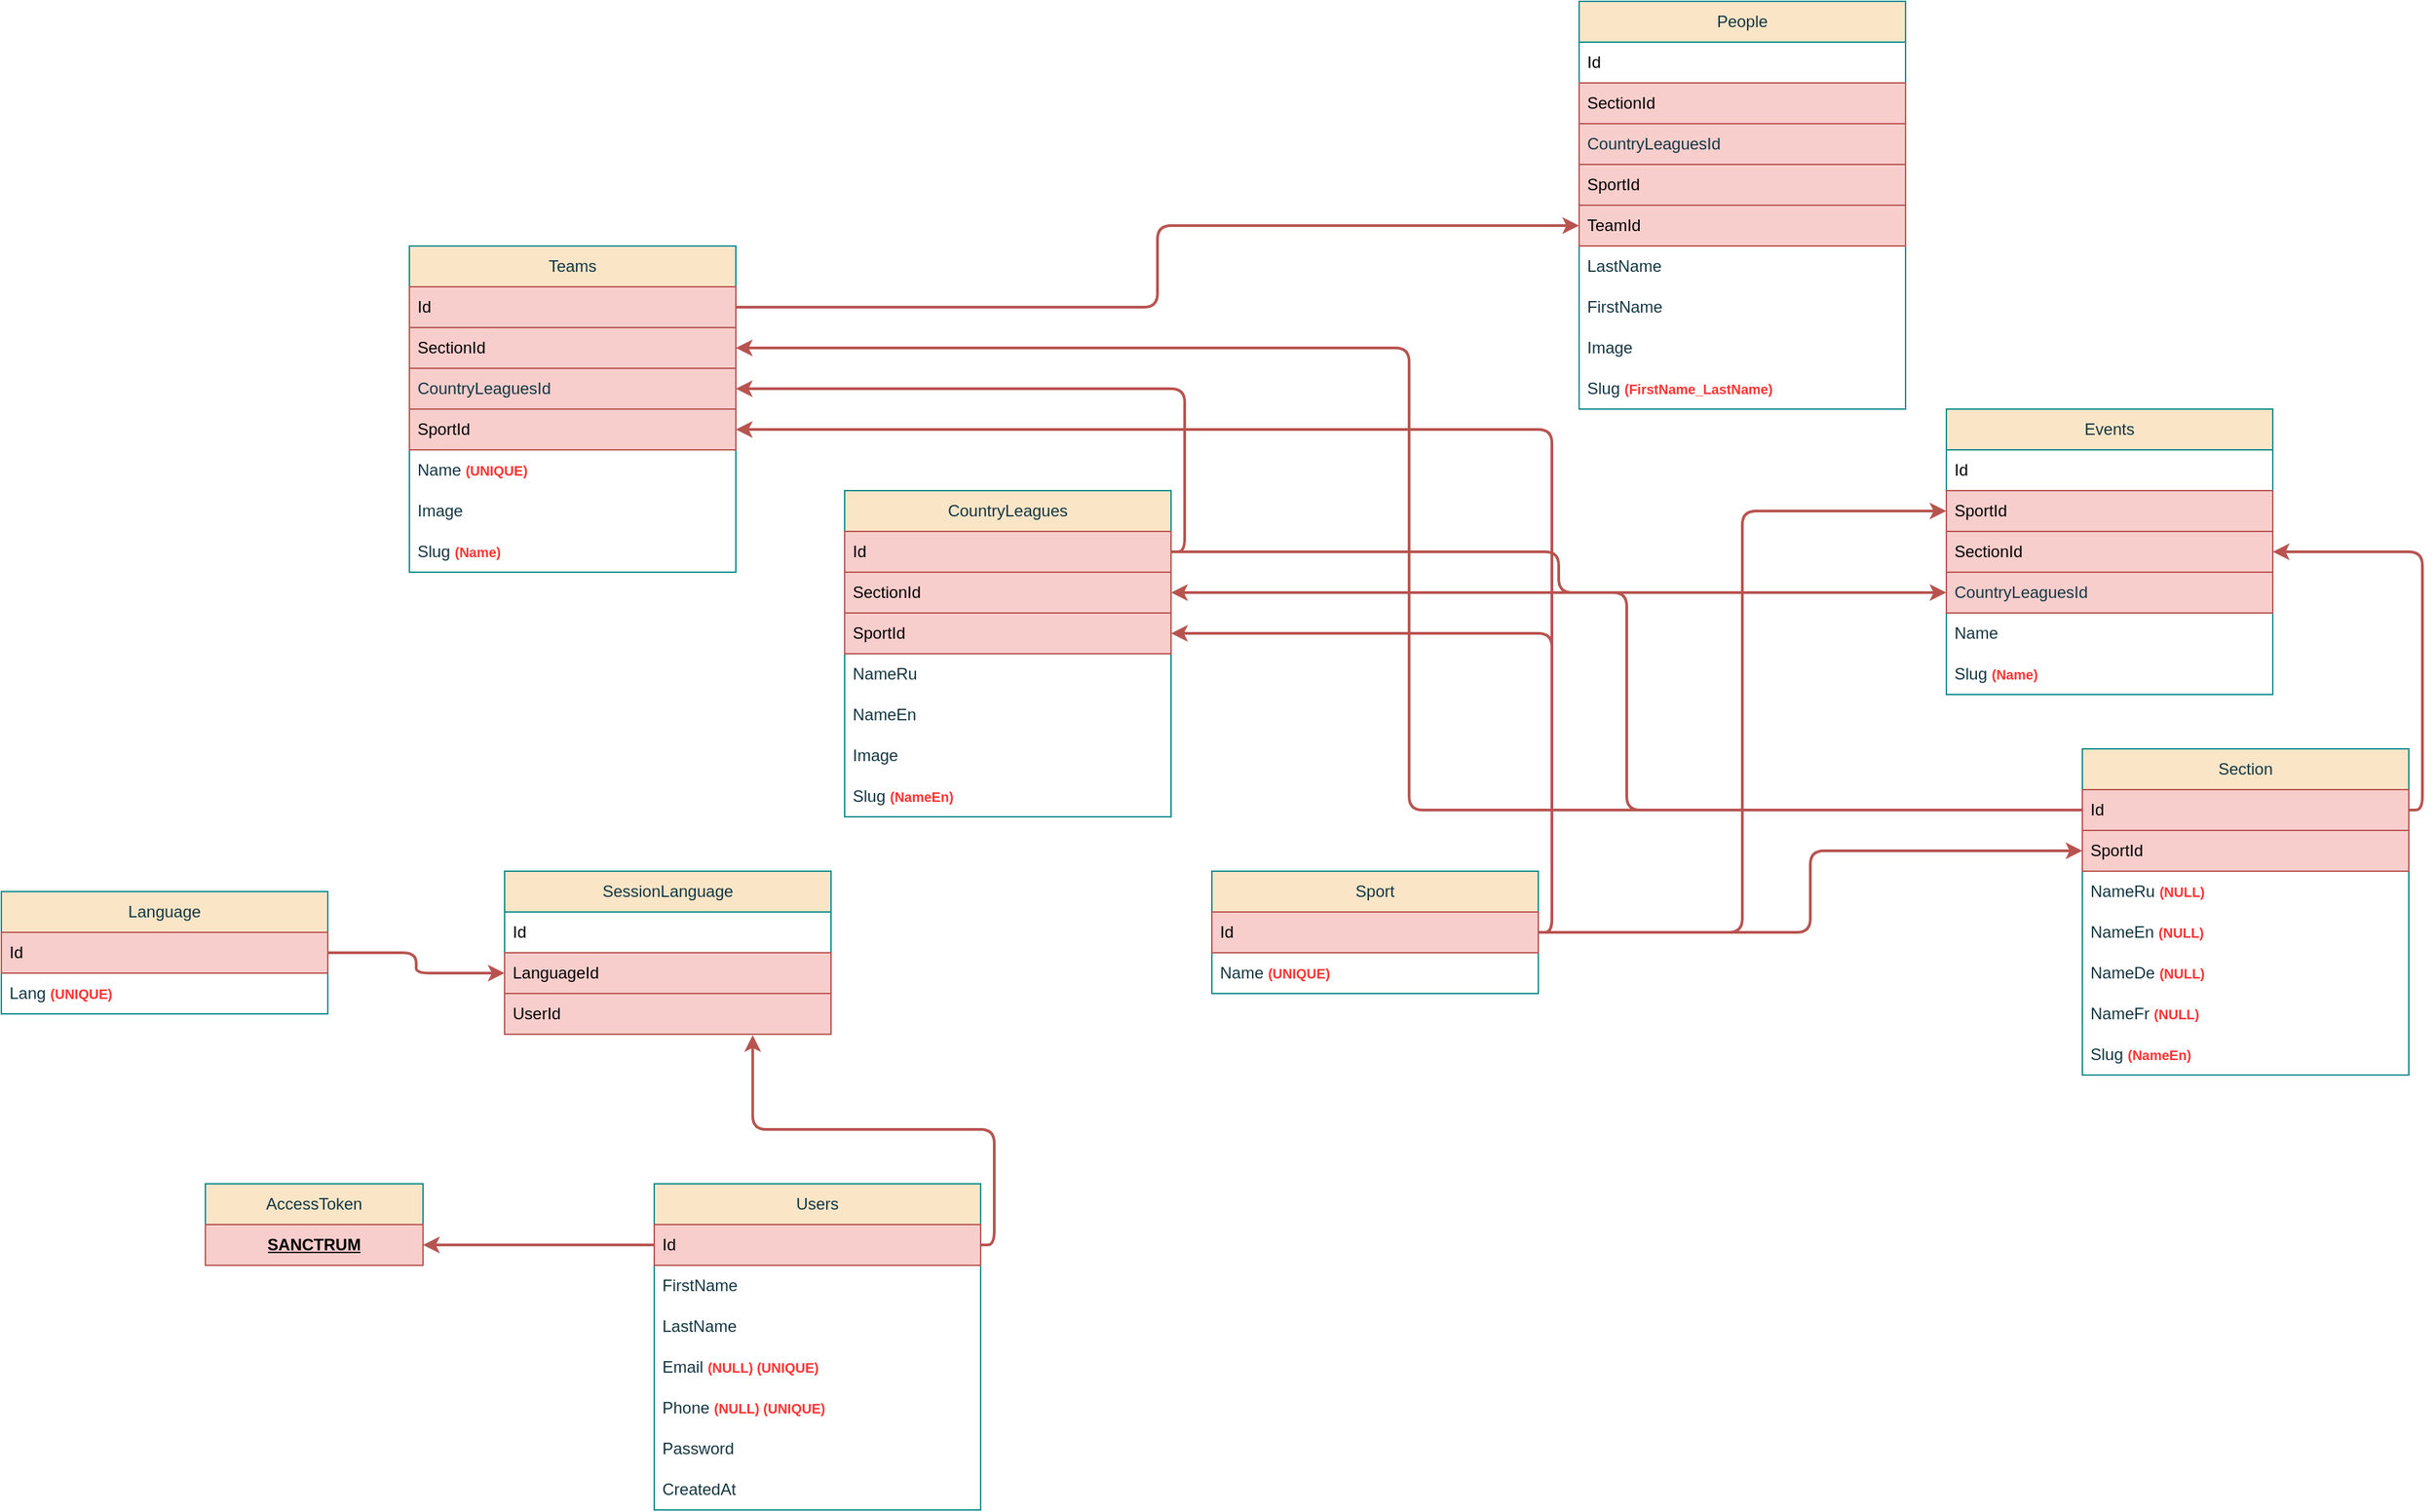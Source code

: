 <mxfile pages="4">
    <diagram name="Схема базы данных" id="Nvm6o8eVnUkGgK_n68C2">
        <mxGraphModel dx="3205" dy="1977" grid="1" gridSize="10" guides="1" tooltips="1" connect="1" arrows="1" fold="1" page="1" pageScale="1" pageWidth="827" pageHeight="1169" math="0" shadow="0">
            <root>
                <mxCell id="0"/>
                <mxCell id="1" parent="0"/>
                <mxCell id="F2bPdOTJsKotyRC2cCId-1" value="Users" style="swimlane;fontStyle=0;childLayout=stackLayout;horizontal=1;startSize=30;horizontalStack=0;resizeParent=1;resizeParentMax=0;resizeLast=0;collapsible=1;marginBottom=0;whiteSpace=wrap;html=1;labelBackgroundColor=none;fillColor=#FAE5C7;strokeColor=#0F8B8D;fontColor=#143642;" parent="1" vertex="1">
                    <mxGeometry x="-530" y="580" width="240" height="240" as="geometry"/>
                </mxCell>
                <mxCell id="F2bPdOTJsKotyRC2cCId-2" value="Id" style="text;strokeColor=#b85450;fillColor=#f8cecc;align=left;verticalAlign=middle;spacingLeft=4;spacingRight=4;overflow=hidden;points=[[0,0.5],[1,0.5]];portConstraint=eastwest;rotatable=0;whiteSpace=wrap;html=1;labelBackgroundColor=none;" parent="F2bPdOTJsKotyRC2cCId-1" vertex="1">
                    <mxGeometry y="30" width="240" height="30" as="geometry"/>
                </mxCell>
                <mxCell id="F2bPdOTJsKotyRC2cCId-3" value="FirstName" style="text;strokeColor=none;fillColor=none;align=left;verticalAlign=middle;spacingLeft=4;spacingRight=4;overflow=hidden;points=[[0,0.5],[1,0.5]];portConstraint=eastwest;rotatable=0;whiteSpace=wrap;html=1;labelBackgroundColor=none;fontColor=#143642;" parent="F2bPdOTJsKotyRC2cCId-1" vertex="1">
                    <mxGeometry y="60" width="240" height="30" as="geometry"/>
                </mxCell>
                <mxCell id="F2bPdOTJsKotyRC2cCId-4" value="LastName" style="text;strokeColor=none;fillColor=none;align=left;verticalAlign=middle;spacingLeft=4;spacingRight=4;overflow=hidden;points=[[0,0.5],[1,0.5]];portConstraint=eastwest;rotatable=0;whiteSpace=wrap;html=1;labelBackgroundColor=none;fontColor=#143642;" parent="F2bPdOTJsKotyRC2cCId-1" vertex="1">
                    <mxGeometry y="90" width="240" height="30" as="geometry"/>
                </mxCell>
                <mxCell id="F2bPdOTJsKotyRC2cCId-5" value="Email&amp;nbsp;&lt;b style=&quot;border-color: var(--border-color); color: rgb(255, 51, 51); font-size: 10px;&quot;&gt;(NULL)&amp;nbsp;&lt;/b&gt;&lt;b style=&quot;border-color: var(--border-color); color: rgb(255, 51, 51); font-size: 10px;&quot;&gt;(UNIQUE)&lt;/b&gt;" style="text;strokeColor=none;fillColor=none;align=left;verticalAlign=middle;spacingLeft=4;spacingRight=4;overflow=hidden;points=[[0,0.5],[1,0.5]];portConstraint=eastwest;rotatable=0;whiteSpace=wrap;html=1;labelBackgroundColor=none;fontColor=#143642;" parent="F2bPdOTJsKotyRC2cCId-1" vertex="1">
                    <mxGeometry y="120" width="240" height="30" as="geometry"/>
                </mxCell>
                <mxCell id="F2bPdOTJsKotyRC2cCId-6" value="Phone &lt;font color=&quot;#ff3333&quot; style=&quot;font-size: 10px;&quot;&gt;&lt;b&gt;(NULL)&amp;nbsp;&lt;/b&gt;&lt;/font&gt;&lt;b style=&quot;border-color: var(--border-color); color: rgb(255, 51, 51); font-size: 10px;&quot;&gt;(UNIQUE)&lt;/b&gt;" style="text;strokeColor=none;fillColor=none;align=left;verticalAlign=middle;spacingLeft=4;spacingRight=4;overflow=hidden;points=[[0,0.5],[1,0.5]];portConstraint=eastwest;rotatable=0;whiteSpace=wrap;html=1;labelBackgroundColor=none;fontColor=#143642;" parent="F2bPdOTJsKotyRC2cCId-1" vertex="1">
                    <mxGeometry y="150" width="240" height="30" as="geometry"/>
                </mxCell>
                <mxCell id="F2bPdOTJsKotyRC2cCId-8" value="Password" style="text;strokeColor=none;fillColor=none;align=left;verticalAlign=middle;spacingLeft=4;spacingRight=4;overflow=hidden;points=[[0,0.5],[1,0.5]];portConstraint=eastwest;rotatable=0;whiteSpace=wrap;html=1;labelBackgroundColor=none;fontColor=#143642;" parent="F2bPdOTJsKotyRC2cCId-1" vertex="1">
                    <mxGeometry y="180" width="240" height="30" as="geometry"/>
                </mxCell>
                <mxCell id="F2bPdOTJsKotyRC2cCId-10" value="CreatedAt" style="text;strokeColor=none;fillColor=none;align=left;verticalAlign=middle;spacingLeft=4;spacingRight=4;overflow=hidden;points=[[0,0.5],[1,0.5]];portConstraint=eastwest;rotatable=0;whiteSpace=wrap;html=1;labelBackgroundColor=none;fontColor=#143642;" parent="F2bPdOTJsKotyRC2cCId-1" vertex="1">
                    <mxGeometry y="210" width="240" height="30" as="geometry"/>
                </mxCell>
                <mxCell id="F2bPdOTJsKotyRC2cCId-11" value="AccessToken" style="swimlane;fontStyle=0;childLayout=stackLayout;horizontal=1;startSize=30;horizontalStack=0;resizeParent=1;resizeParentMax=0;resizeLast=0;collapsible=1;marginBottom=0;whiteSpace=wrap;html=1;labelBackgroundColor=none;fillColor=#FAE5C7;strokeColor=#0F8B8D;fontColor=#143642;" parent="1" vertex="1">
                    <mxGeometry x="-860" y="580" width="160" height="60" as="geometry"/>
                </mxCell>
                <mxCell id="F2bPdOTJsKotyRC2cCId-12" value="&lt;b&gt;&lt;u&gt;SANCTRUM&lt;/u&gt;&lt;/b&gt;" style="text;strokeColor=#b85450;fillColor=#f8cecc;align=center;verticalAlign=middle;spacingLeft=4;spacingRight=4;overflow=hidden;points=[[0,0.5],[1,0.5]];portConstraint=eastwest;rotatable=0;whiteSpace=wrap;html=1;labelBackgroundColor=none;" parent="F2bPdOTJsKotyRC2cCId-11" vertex="1">
                    <mxGeometry y="30" width="160" height="30" as="geometry"/>
                </mxCell>
                <mxCell id="F2bPdOTJsKotyRC2cCId-21" style="edgeStyle=orthogonalEdgeStyle;rounded=0;orthogonalLoop=1;jettySize=auto;html=1;exitX=0;exitY=0.5;exitDx=0;exitDy=0;entryX=1;entryY=0.75;entryDx=0;entryDy=0;strokeColor=#b85450;fontColor=#143642;fillColor=#f8cecc;strokeWidth=2;" parent="1" source="F2bPdOTJsKotyRC2cCId-2" target="F2bPdOTJsKotyRC2cCId-11" edge="1">
                    <mxGeometry relative="1" as="geometry"/>
                </mxCell>
                <mxCell id="dfFzqWkU713ZOe9GPq0m-2" value="CountryLeagues" style="swimlane;fontStyle=0;childLayout=stackLayout;horizontal=1;startSize=30;horizontalStack=0;resizeParent=1;resizeParentMax=0;resizeLast=0;collapsible=1;marginBottom=0;whiteSpace=wrap;html=1;labelBackgroundColor=none;fillColor=#FAE5C7;strokeColor=#0F8B8D;fontColor=#143642;" parent="1" vertex="1">
                    <mxGeometry x="-390" y="70" width="240" height="240" as="geometry"/>
                </mxCell>
                <mxCell id="dfFzqWkU713ZOe9GPq0m-3" value="Id" style="text;strokeColor=#b85450;fillColor=#f8cecc;align=left;verticalAlign=middle;spacingLeft=4;spacingRight=4;overflow=hidden;points=[[0,0.5],[1,0.5]];portConstraint=eastwest;rotatable=0;whiteSpace=wrap;html=1;labelBackgroundColor=none;" parent="dfFzqWkU713ZOe9GPq0m-2" vertex="1">
                    <mxGeometry y="30" width="240" height="30" as="geometry"/>
                </mxCell>
                <mxCell id="38" value="SectionId" style="text;strokeColor=#b85450;fillColor=#f8cecc;align=left;verticalAlign=middle;spacingLeft=4;spacingRight=4;overflow=hidden;points=[[0,0.5],[1,0.5]];portConstraint=eastwest;rotatable=0;whiteSpace=wrap;html=1;labelBackgroundColor=none;" vertex="1" parent="dfFzqWkU713ZOe9GPq0m-2">
                    <mxGeometry y="60" width="240" height="30" as="geometry"/>
                </mxCell>
                <mxCell id="61" value="SportId" style="text;strokeColor=#b85450;fillColor=#f8cecc;align=left;verticalAlign=middle;spacingLeft=4;spacingRight=4;overflow=hidden;points=[[0,0.5],[1,0.5]];portConstraint=eastwest;rotatable=0;whiteSpace=wrap;html=1;labelBackgroundColor=none;" vertex="1" parent="dfFzqWkU713ZOe9GPq0m-2">
                    <mxGeometry y="90" width="240" height="30" as="geometry"/>
                </mxCell>
                <mxCell id="dfFzqWkU713ZOe9GPq0m-4" value="NameRu" style="text;strokeColor=none;fillColor=none;align=left;verticalAlign=middle;spacingLeft=4;spacingRight=4;overflow=hidden;points=[[0,0.5],[1,0.5]];portConstraint=eastwest;rotatable=0;whiteSpace=wrap;html=1;labelBackgroundColor=none;fontColor=#143642;" parent="dfFzqWkU713ZOe9GPq0m-2" vertex="1">
                    <mxGeometry y="120" width="240" height="30" as="geometry"/>
                </mxCell>
                <mxCell id="dfFzqWkU713ZOe9GPq0m-12" value="NameEn" style="text;strokeColor=none;fillColor=none;align=left;verticalAlign=middle;spacingLeft=4;spacingRight=4;overflow=hidden;points=[[0,0.5],[1,0.5]];portConstraint=eastwest;rotatable=0;whiteSpace=wrap;html=1;labelBackgroundColor=none;fontColor=#143642;" parent="dfFzqWkU713ZOe9GPq0m-2" vertex="1">
                    <mxGeometry y="150" width="240" height="30" as="geometry"/>
                </mxCell>
                <mxCell id="dfFzqWkU713ZOe9GPq0m-5" value="Image" style="text;strokeColor=none;fillColor=none;align=left;verticalAlign=middle;spacingLeft=4;spacingRight=4;overflow=hidden;points=[[0,0.5],[1,0.5]];portConstraint=eastwest;rotatable=0;whiteSpace=wrap;html=1;labelBackgroundColor=none;fontColor=#143642;" parent="dfFzqWkU713ZOe9GPq0m-2" vertex="1">
                    <mxGeometry y="180" width="240" height="30" as="geometry"/>
                </mxCell>
                <mxCell id="dfFzqWkU713ZOe9GPq0m-13" value="Slug&amp;nbsp;&lt;b style=&quot;border-color: var(--border-color); color: rgb(255, 51, 51); font-size: 10px;&quot;&gt;(NameEn)&lt;/b&gt;" style="text;strokeColor=none;fillColor=none;align=left;verticalAlign=middle;spacingLeft=4;spacingRight=4;overflow=hidden;points=[[0,0.5],[1,0.5]];portConstraint=eastwest;rotatable=0;whiteSpace=wrap;html=1;labelBackgroundColor=none;fontColor=#143642;" parent="dfFzqWkU713ZOe9GPq0m-2" vertex="1">
                    <mxGeometry y="210" width="240" height="30" as="geometry"/>
                </mxCell>
                <mxCell id="2" value="Section" style="swimlane;fontStyle=0;childLayout=stackLayout;horizontal=1;startSize=30;horizontalStack=0;resizeParent=1;resizeParentMax=0;resizeLast=0;collapsible=1;marginBottom=0;whiteSpace=wrap;html=1;labelBackgroundColor=none;fillColor=#FAE5C7;strokeColor=#0F8B8D;fontColor=#143642;" vertex="1" parent="1">
                    <mxGeometry x="520" y="260" width="240" height="240" as="geometry"/>
                </mxCell>
                <mxCell id="3" value="Id" style="text;align=left;verticalAlign=middle;spacingLeft=4;spacingRight=4;overflow=hidden;points=[[0,0.5],[1,0.5]];portConstraint=eastwest;rotatable=0;whiteSpace=wrap;html=1;labelBackgroundColor=none;fillColor=#f8cecc;strokeColor=#b85450;" vertex="1" parent="2">
                    <mxGeometry y="30" width="240" height="30" as="geometry"/>
                </mxCell>
                <mxCell id="25" value="SportId" style="text;strokeColor=#b85450;fillColor=#f8cecc;align=left;verticalAlign=middle;spacingLeft=4;spacingRight=4;overflow=hidden;points=[[0,0.5],[1,0.5]];portConstraint=eastwest;rotatable=0;whiteSpace=wrap;html=1;labelBackgroundColor=none;" vertex="1" parent="2">
                    <mxGeometry y="60" width="240" height="30" as="geometry"/>
                </mxCell>
                <mxCell id="5" value="NameRu&amp;nbsp;&lt;b style=&quot;border-color: var(--border-color); color: rgb(255, 51, 51); font-size: 10px;&quot;&gt;(NULL)&lt;/b&gt;" style="text;strokeColor=none;fillColor=none;align=left;verticalAlign=middle;spacingLeft=4;spacingRight=4;overflow=hidden;points=[[0,0.5],[1,0.5]];portConstraint=eastwest;rotatable=0;whiteSpace=wrap;html=1;labelBackgroundColor=none;fontColor=#143642;" vertex="1" parent="2">
                    <mxGeometry y="90" width="240" height="30" as="geometry"/>
                </mxCell>
                <mxCell id="8" value="NameEn&amp;nbsp;&lt;b style=&quot;border-color: var(--border-color); color: rgb(255, 51, 51); font-size: 10px;&quot;&gt;(NULL)&lt;/b&gt;" style="text;strokeColor=none;fillColor=none;align=left;verticalAlign=middle;spacingLeft=4;spacingRight=4;overflow=hidden;points=[[0,0.5],[1,0.5]];portConstraint=eastwest;rotatable=0;whiteSpace=wrap;html=1;labelBackgroundColor=none;fontColor=#143642;" vertex="1" parent="2">
                    <mxGeometry y="120" width="240" height="30" as="geometry"/>
                </mxCell>
                <mxCell id="10" value="NameDe&amp;nbsp;&lt;b style=&quot;border-color: var(--border-color); color: rgb(255, 51, 51); font-size: 10px;&quot;&gt;(NULL)&lt;/b&gt;" style="text;strokeColor=none;fillColor=none;align=left;verticalAlign=middle;spacingLeft=4;spacingRight=4;overflow=hidden;points=[[0,0.5],[1,0.5]];portConstraint=eastwest;rotatable=0;whiteSpace=wrap;html=1;labelBackgroundColor=none;fontColor=#143642;" vertex="1" parent="2">
                    <mxGeometry y="150" width="240" height="30" as="geometry"/>
                </mxCell>
                <mxCell id="9" value="NameFr&amp;nbsp;&lt;b style=&quot;border-color: var(--border-color); color: rgb(255, 51, 51); font-size: 10px;&quot;&gt;(NULL)&lt;/b&gt;" style="text;strokeColor=none;fillColor=none;align=left;verticalAlign=middle;spacingLeft=4;spacingRight=4;overflow=hidden;points=[[0,0.5],[1,0.5]];portConstraint=eastwest;rotatable=0;whiteSpace=wrap;html=1;labelBackgroundColor=none;fontColor=#143642;" vertex="1" parent="2">
                    <mxGeometry y="180" width="240" height="30" as="geometry"/>
                </mxCell>
                <mxCell id="7" value="Slug&amp;nbsp;&lt;b style=&quot;border-color: var(--border-color); color: rgb(255, 51, 51); font-size: 10px;&quot;&gt;(NameEn)&lt;/b&gt;" style="text;strokeColor=none;fillColor=none;align=left;verticalAlign=middle;spacingLeft=4;spacingRight=4;overflow=hidden;points=[[0,0.5],[1,0.5]];portConstraint=eastwest;rotatable=0;whiteSpace=wrap;html=1;labelBackgroundColor=none;fontColor=#143642;" vertex="1" parent="2">
                    <mxGeometry y="210" width="240" height="30" as="geometry"/>
                </mxCell>
                <mxCell id="11" value="Language" style="swimlane;fontStyle=0;childLayout=stackLayout;horizontal=1;startSize=30;horizontalStack=0;resizeParent=1;resizeParentMax=0;resizeLast=0;collapsible=1;marginBottom=0;whiteSpace=wrap;html=1;labelBackgroundColor=none;fillColor=#FAE5C7;strokeColor=#0F8B8D;fontColor=#143642;" vertex="1" parent="1">
                    <mxGeometry x="-1010" y="365" width="240" height="90" as="geometry"/>
                </mxCell>
                <mxCell id="12" value="Id" style="text;strokeColor=#b85450;fillColor=#f8cecc;align=left;verticalAlign=middle;spacingLeft=4;spacingRight=4;overflow=hidden;points=[[0,0.5],[1,0.5]];portConstraint=eastwest;rotatable=0;whiteSpace=wrap;html=1;labelBackgroundColor=none;" vertex="1" parent="11">
                    <mxGeometry y="30" width="240" height="30" as="geometry"/>
                </mxCell>
                <mxCell id="13" value="Lang&amp;nbsp;&lt;b style=&quot;border-color: var(--border-color); color: rgb(255, 51, 51); font-size: 10px;&quot;&gt;(UNIQUE)&lt;/b&gt;" style="text;strokeColor=none;fillColor=none;align=left;verticalAlign=middle;spacingLeft=4;spacingRight=4;overflow=hidden;points=[[0,0.5],[1,0.5]];portConstraint=eastwest;rotatable=0;whiteSpace=wrap;html=1;labelBackgroundColor=none;fontColor=#143642;" vertex="1" parent="11">
                    <mxGeometry y="60" width="240" height="30" as="geometry"/>
                </mxCell>
                <mxCell id="27" style="edgeStyle=elbowEdgeStyle;html=1;exitX=1;exitY=0.5;exitDx=0;exitDy=0;entryX=0;entryY=0.5;entryDx=0;entryDy=0;fillColor=#f8cecc;strokeColor=#b85450;strokeWidth=2;" edge="1" parent="1" source="18" target="25">
                    <mxGeometry relative="1" as="geometry"/>
                </mxCell>
                <mxCell id="62" style="edgeStyle=orthogonalEdgeStyle;html=1;exitX=1;exitY=0.5;exitDx=0;exitDy=0;entryX=1;entryY=0.5;entryDx=0;entryDy=0;fillColor=#f8cecc;strokeColor=#b85450;strokeWidth=2;" edge="1" parent="1" source="18" target="61">
                    <mxGeometry relative="1" as="geometry"/>
                </mxCell>
                <mxCell id="63" style="edgeStyle=orthogonalEdgeStyle;html=1;exitX=1;exitY=0.5;exitDx=0;exitDy=0;entryX=0;entryY=0.5;entryDx=0;entryDy=0;fillColor=#f8cecc;strokeColor=#b85450;strokeWidth=2;" edge="1" parent="1" source="18" target="60">
                    <mxGeometry relative="1" as="geometry"/>
                </mxCell>
                <mxCell id="65" style="edgeStyle=orthogonalEdgeStyle;html=1;exitX=1;exitY=0.5;exitDx=0;exitDy=0;entryX=1;entryY=0.5;entryDx=0;entryDy=0;fillColor=#f8cecc;strokeColor=#b85450;strokeWidth=2;" edge="1" parent="1" source="18" target="64">
                    <mxGeometry relative="1" as="geometry"/>
                </mxCell>
                <mxCell id="18" value="Sport" style="swimlane;fontStyle=0;childLayout=stackLayout;horizontal=1;startSize=30;horizontalStack=0;resizeParent=1;resizeParentMax=0;resizeLast=0;collapsible=1;marginBottom=0;whiteSpace=wrap;html=1;labelBackgroundColor=none;fillColor=#FAE5C7;strokeColor=#0F8B8D;fontColor=#143642;" vertex="1" parent="1">
                    <mxGeometry x="-120" y="350" width="240" height="90" as="geometry"/>
                </mxCell>
                <mxCell id="19" value="Id" style="text;strokeColor=#b85450;fillColor=#f8cecc;align=left;verticalAlign=middle;spacingLeft=4;spacingRight=4;overflow=hidden;points=[[0,0.5],[1,0.5]];portConstraint=eastwest;rotatable=0;whiteSpace=wrap;html=1;labelBackgroundColor=none;" vertex="1" parent="18">
                    <mxGeometry y="30" width="240" height="30" as="geometry"/>
                </mxCell>
                <mxCell id="20" value="Name&amp;nbsp;&lt;b style=&quot;border-color: var(--border-color); color: rgb(255, 51, 51); font-size: 10px;&quot;&gt;(UNIQUE)&lt;/b&gt;" style="text;strokeColor=none;fillColor=none;align=left;verticalAlign=middle;spacingLeft=4;spacingRight=4;overflow=hidden;points=[[0,0.5],[1,0.5]];portConstraint=eastwest;rotatable=0;whiteSpace=wrap;html=1;labelBackgroundColor=none;fontColor=#143642;" vertex="1" parent="18">
                    <mxGeometry y="60" width="240" height="30" as="geometry"/>
                </mxCell>
                <mxCell id="28" value="SessionLanguage" style="swimlane;fontStyle=0;childLayout=stackLayout;horizontal=1;startSize=30;horizontalStack=0;resizeParent=1;resizeParentMax=0;resizeLast=0;collapsible=1;marginBottom=0;whiteSpace=wrap;html=1;labelBackgroundColor=none;fillColor=#FAE5C7;strokeColor=#0F8B8D;fontColor=#143642;" vertex="1" parent="1">
                    <mxGeometry x="-640" y="350" width="240" height="120" as="geometry"/>
                </mxCell>
                <mxCell id="29" value="Id" style="text;align=left;verticalAlign=middle;spacingLeft=4;spacingRight=4;overflow=hidden;points=[[0,0.5],[1,0.5]];portConstraint=eastwest;rotatable=0;whiteSpace=wrap;html=1;labelBackgroundColor=none;" vertex="1" parent="28">
                    <mxGeometry y="30" width="240" height="30" as="geometry"/>
                </mxCell>
                <mxCell id="30" value="LanguageId" style="text;strokeColor=#b85450;fillColor=#f8cecc;align=left;verticalAlign=middle;spacingLeft=4;spacingRight=4;overflow=hidden;points=[[0,0.5],[1,0.5]];portConstraint=eastwest;rotatable=0;whiteSpace=wrap;html=1;labelBackgroundColor=none;" vertex="1" parent="28">
                    <mxGeometry y="60" width="240" height="30" as="geometry"/>
                </mxCell>
                <mxCell id="34" value="UserId" style="text;strokeColor=#b85450;fillColor=#f8cecc;align=left;verticalAlign=middle;spacingLeft=4;spacingRight=4;overflow=hidden;points=[[0,0.5],[1,0.5]];portConstraint=eastwest;rotatable=0;whiteSpace=wrap;html=1;labelBackgroundColor=none;" vertex="1" parent="28">
                    <mxGeometry y="90" width="240" height="30" as="geometry"/>
                </mxCell>
                <mxCell id="35" style="edgeStyle=elbowEdgeStyle;html=1;exitX=1;exitY=0.5;exitDx=0;exitDy=0;entryX=0;entryY=0.5;entryDx=0;entryDy=0;fillColor=#f8cecc;strokeColor=#b85450;strokeWidth=2;" edge="1" parent="1" source="12" target="30">
                    <mxGeometry relative="1" as="geometry"/>
                </mxCell>
                <mxCell id="37" style="edgeStyle=orthogonalEdgeStyle;html=1;exitX=1;exitY=0.5;exitDx=0;exitDy=0;entryX=0.76;entryY=1.021;entryDx=0;entryDy=0;entryPerimeter=0;fillColor=#f8cecc;strokeColor=#b85450;strokeWidth=2;" edge="1" parent="1" source="F2bPdOTJsKotyRC2cCId-2" target="34">
                    <mxGeometry relative="1" as="geometry">
                        <mxPoint x="-130" y="625" as="targetPoint"/>
                    </mxGeometry>
                </mxCell>
                <mxCell id="40" value="Events" style="swimlane;fontStyle=0;childLayout=stackLayout;horizontal=1;startSize=30;horizontalStack=0;resizeParent=1;resizeParentMax=0;resizeLast=0;collapsible=1;marginBottom=0;whiteSpace=wrap;html=1;labelBackgroundColor=none;fillColor=#FAE5C7;strokeColor=#0F8B8D;fontColor=#143642;" vertex="1" parent="1">
                    <mxGeometry x="420" y="10" width="240" height="210" as="geometry"/>
                </mxCell>
                <mxCell id="41" value="Id" style="text;align=left;verticalAlign=middle;spacingLeft=4;spacingRight=4;overflow=hidden;points=[[0,0.5],[1,0.5]];portConstraint=eastwest;rotatable=0;whiteSpace=wrap;html=1;labelBackgroundColor=none;" vertex="1" parent="40">
                    <mxGeometry y="30" width="240" height="30" as="geometry"/>
                </mxCell>
                <mxCell id="60" value="SportId" style="text;strokeColor=#b85450;fillColor=#f8cecc;align=left;verticalAlign=middle;spacingLeft=4;spacingRight=4;overflow=hidden;points=[[0,0.5],[1,0.5]];portConstraint=eastwest;rotatable=0;whiteSpace=wrap;html=1;labelBackgroundColor=none;" vertex="1" parent="40">
                    <mxGeometry y="60" width="240" height="30" as="geometry"/>
                </mxCell>
                <mxCell id="42" value="SectionId" style="text;strokeColor=#b85450;fillColor=#f8cecc;align=left;verticalAlign=middle;spacingLeft=4;spacingRight=4;overflow=hidden;points=[[0,0.5],[1,0.5]];portConstraint=eastwest;rotatable=0;whiteSpace=wrap;html=1;labelBackgroundColor=none;" vertex="1" parent="40">
                    <mxGeometry y="90" width="240" height="30" as="geometry"/>
                </mxCell>
                <mxCell id="48" value="&lt;span style=&quot;color: rgb(20, 54, 66); text-align: center;&quot;&gt;CountryLeaguesId&lt;/span&gt;" style="text;strokeColor=#b85450;fillColor=#f8cecc;align=left;verticalAlign=middle;spacingLeft=4;spacingRight=4;overflow=hidden;points=[[0,0.5],[1,0.5]];portConstraint=eastwest;rotatable=0;whiteSpace=wrap;html=1;labelBackgroundColor=none;" vertex="1" parent="40">
                    <mxGeometry y="120" width="240" height="30" as="geometry"/>
                </mxCell>
                <mxCell id="43" value="Name" style="text;strokeColor=none;fillColor=none;align=left;verticalAlign=middle;spacingLeft=4;spacingRight=4;overflow=hidden;points=[[0,0.5],[1,0.5]];portConstraint=eastwest;rotatable=0;whiteSpace=wrap;html=1;labelBackgroundColor=none;fontColor=#143642;" vertex="1" parent="40">
                    <mxGeometry y="150" width="240" height="30" as="geometry"/>
                </mxCell>
                <mxCell id="46" value="Slug&lt;b&gt;&lt;font color=&quot;#ff3333&quot;&gt; &lt;font style=&quot;font-size: 10px;&quot;&gt;(Name)&lt;/font&gt;&lt;/font&gt;&lt;/b&gt;" style="text;strokeColor=none;fillColor=none;align=left;verticalAlign=middle;spacingLeft=4;spacingRight=4;overflow=hidden;points=[[0,0.5],[1,0.5]];portConstraint=eastwest;rotatable=0;whiteSpace=wrap;html=1;labelBackgroundColor=none;fontColor=#143642;" vertex="1" parent="40">
                    <mxGeometry y="180" width="240" height="30" as="geometry"/>
                </mxCell>
                <mxCell id="47" style="edgeStyle=orthogonalEdgeStyle;html=1;exitX=0;exitY=0.5;exitDx=0;exitDy=0;entryX=1;entryY=0.5;entryDx=0;entryDy=0;fillColor=#f8cecc;strokeColor=#b85450;strokeWidth=2;" edge="1" parent="1" source="3" target="38">
                    <mxGeometry relative="1" as="geometry"/>
                </mxCell>
                <mxCell id="51" style="edgeStyle=orthogonalEdgeStyle;html=1;exitX=1;exitY=0.5;exitDx=0;exitDy=0;entryX=0;entryY=0.5;entryDx=0;entryDy=0;fillColor=#f8cecc;strokeColor=#b85450;strokeWidth=2;" edge="1" parent="1" source="dfFzqWkU713ZOe9GPq0m-3" target="48">
                    <mxGeometry relative="1" as="geometry"/>
                </mxCell>
                <mxCell id="52" style="edgeStyle=orthogonalEdgeStyle;html=1;exitX=1;exitY=0.5;exitDx=0;exitDy=0;fillColor=#f8cecc;strokeColor=#b85450;strokeWidth=2;" edge="1" parent="1" source="3" target="42">
                    <mxGeometry relative="1" as="geometry"/>
                </mxCell>
                <mxCell id="53" value="Teams" style="swimlane;fontStyle=0;childLayout=stackLayout;horizontal=1;startSize=30;horizontalStack=0;resizeParent=1;resizeParentMax=0;resizeLast=0;collapsible=1;marginBottom=0;whiteSpace=wrap;html=1;labelBackgroundColor=none;fillColor=#FAE5C7;strokeColor=#0F8B8D;fontColor=#143642;" vertex="1" parent="1">
                    <mxGeometry x="-710" y="-110" width="240" height="240" as="geometry"/>
                </mxCell>
                <mxCell id="54" value="Id" style="text;align=left;verticalAlign=middle;spacingLeft=4;spacingRight=4;overflow=hidden;points=[[0,0.5],[1,0.5]];portConstraint=eastwest;rotatable=0;whiteSpace=wrap;html=1;labelBackgroundColor=none;fillColor=#f8cecc;strokeColor=#b85450;" vertex="1" parent="53">
                    <mxGeometry y="30" width="240" height="30" as="geometry"/>
                </mxCell>
                <mxCell id="55" value="SectionId" style="text;strokeColor=#b85450;fillColor=#f8cecc;align=left;verticalAlign=middle;spacingLeft=4;spacingRight=4;overflow=hidden;points=[[0,0.5],[1,0.5]];portConstraint=eastwest;rotatable=0;whiteSpace=wrap;html=1;labelBackgroundColor=none;" vertex="1" parent="53">
                    <mxGeometry y="60" width="240" height="30" as="geometry"/>
                </mxCell>
                <mxCell id="56" value="&lt;span style=&quot;color: rgb(20, 54, 66); text-align: center;&quot;&gt;CountryLeaguesId&lt;/span&gt;" style="text;strokeColor=#b85450;fillColor=#f8cecc;align=left;verticalAlign=middle;spacingLeft=4;spacingRight=4;overflow=hidden;points=[[0,0.5],[1,0.5]];portConstraint=eastwest;rotatable=0;whiteSpace=wrap;html=1;labelBackgroundColor=none;" vertex="1" parent="53">
                    <mxGeometry y="90" width="240" height="30" as="geometry"/>
                </mxCell>
                <mxCell id="64" value="SportId" style="text;strokeColor=#b85450;fillColor=#f8cecc;align=left;verticalAlign=middle;spacingLeft=4;spacingRight=4;overflow=hidden;points=[[0,0.5],[1,0.5]];portConstraint=eastwest;rotatable=0;whiteSpace=wrap;html=1;labelBackgroundColor=none;" vertex="1" parent="53">
                    <mxGeometry y="120" width="240" height="30" as="geometry"/>
                </mxCell>
                <mxCell id="57" value="Name&amp;nbsp;&lt;b style=&quot;border-color: var(--border-color); color: rgb(255, 51, 51); font-size: 10px;&quot;&gt;(UNIQUE)&lt;/b&gt;" style="text;strokeColor=none;fillColor=none;align=left;verticalAlign=middle;spacingLeft=4;spacingRight=4;overflow=hidden;points=[[0,0.5],[1,0.5]];portConstraint=eastwest;rotatable=0;whiteSpace=wrap;html=1;labelBackgroundColor=none;fontColor=#143642;" vertex="1" parent="53">
                    <mxGeometry y="150" width="240" height="30" as="geometry"/>
                </mxCell>
                <mxCell id="58" value="Image" style="text;strokeColor=none;fillColor=none;align=left;verticalAlign=middle;spacingLeft=4;spacingRight=4;overflow=hidden;points=[[0,0.5],[1,0.5]];portConstraint=eastwest;rotatable=0;whiteSpace=wrap;html=1;labelBackgroundColor=none;fontColor=#143642;" vertex="1" parent="53">
                    <mxGeometry y="180" width="240" height="30" as="geometry"/>
                </mxCell>
                <mxCell id="59" value="Slug&amp;nbsp;&lt;b style=&quot;border-color: var(--border-color); color: rgb(255, 51, 51); font-size: 10px;&quot;&gt;(Name)&lt;/b&gt;" style="text;strokeColor=none;fillColor=none;align=left;verticalAlign=middle;spacingLeft=4;spacingRight=4;overflow=hidden;points=[[0,0.5],[1,0.5]];portConstraint=eastwest;rotatable=0;whiteSpace=wrap;html=1;labelBackgroundColor=none;fontColor=#143642;" vertex="1" parent="53">
                    <mxGeometry y="210" width="240" height="30" as="geometry"/>
                </mxCell>
                <mxCell id="66" value="People" style="swimlane;fontStyle=0;childLayout=stackLayout;horizontal=1;startSize=30;horizontalStack=0;resizeParent=1;resizeParentMax=0;resizeLast=0;collapsible=1;marginBottom=0;whiteSpace=wrap;html=1;labelBackgroundColor=none;fillColor=#FAE5C7;strokeColor=#0F8B8D;fontColor=#143642;" vertex="1" parent="1">
                    <mxGeometry x="150" y="-290" width="240" height="300" as="geometry"/>
                </mxCell>
                <mxCell id="67" value="Id" style="text;align=left;verticalAlign=middle;spacingLeft=4;spacingRight=4;overflow=hidden;points=[[0,0.5],[1,0.5]];portConstraint=eastwest;rotatable=0;whiteSpace=wrap;html=1;labelBackgroundColor=none;" vertex="1" parent="66">
                    <mxGeometry y="30" width="240" height="30" as="geometry"/>
                </mxCell>
                <mxCell id="68" value="SectionId" style="text;strokeColor=#b85450;fillColor=#f8cecc;align=left;verticalAlign=middle;spacingLeft=4;spacingRight=4;overflow=hidden;points=[[0,0.5],[1,0.5]];portConstraint=eastwest;rotatable=0;whiteSpace=wrap;html=1;labelBackgroundColor=none;" vertex="1" parent="66">
                    <mxGeometry y="60" width="240" height="30" as="geometry"/>
                </mxCell>
                <mxCell id="69" value="&lt;span style=&quot;color: rgb(20, 54, 66); text-align: center;&quot;&gt;CountryLeaguesId&lt;/span&gt;" style="text;strokeColor=#b85450;fillColor=#f8cecc;align=left;verticalAlign=middle;spacingLeft=4;spacingRight=4;overflow=hidden;points=[[0,0.5],[1,0.5]];portConstraint=eastwest;rotatable=0;whiteSpace=wrap;html=1;labelBackgroundColor=none;" vertex="1" parent="66">
                    <mxGeometry y="90" width="240" height="30" as="geometry"/>
                </mxCell>
                <mxCell id="70" value="SportId" style="text;strokeColor=#b85450;fillColor=#f8cecc;align=left;verticalAlign=middle;spacingLeft=4;spacingRight=4;overflow=hidden;points=[[0,0.5],[1,0.5]];portConstraint=eastwest;rotatable=0;whiteSpace=wrap;html=1;labelBackgroundColor=none;" vertex="1" parent="66">
                    <mxGeometry y="120" width="240" height="30" as="geometry"/>
                </mxCell>
                <mxCell id="75" value="TeamId" style="text;strokeColor=#b85450;fillColor=#f8cecc;align=left;verticalAlign=middle;spacingLeft=4;spacingRight=4;overflow=hidden;points=[[0,0.5],[1,0.5]];portConstraint=eastwest;rotatable=0;whiteSpace=wrap;html=1;labelBackgroundColor=none;" vertex="1" parent="66">
                    <mxGeometry y="150" width="240" height="30" as="geometry"/>
                </mxCell>
                <mxCell id="71" value="LastName" style="text;strokeColor=none;fillColor=none;align=left;verticalAlign=middle;spacingLeft=4;spacingRight=4;overflow=hidden;points=[[0,0.5],[1,0.5]];portConstraint=eastwest;rotatable=0;whiteSpace=wrap;html=1;labelBackgroundColor=none;fontColor=#143642;" vertex="1" parent="66">
                    <mxGeometry y="180" width="240" height="30" as="geometry"/>
                </mxCell>
                <mxCell id="74" value="FirstName" style="text;strokeColor=none;fillColor=none;align=left;verticalAlign=middle;spacingLeft=4;spacingRight=4;overflow=hidden;points=[[0,0.5],[1,0.5]];portConstraint=eastwest;rotatable=0;whiteSpace=wrap;html=1;labelBackgroundColor=none;fontColor=#143642;" vertex="1" parent="66">
                    <mxGeometry y="210" width="240" height="30" as="geometry"/>
                </mxCell>
                <mxCell id="72" value="Image" style="text;strokeColor=none;fillColor=none;align=left;verticalAlign=middle;spacingLeft=4;spacingRight=4;overflow=hidden;points=[[0,0.5],[1,0.5]];portConstraint=eastwest;rotatable=0;whiteSpace=wrap;html=1;labelBackgroundColor=none;fontColor=#143642;" vertex="1" parent="66">
                    <mxGeometry y="240" width="240" height="30" as="geometry"/>
                </mxCell>
                <mxCell id="73" value="Slug&amp;nbsp;&lt;b style=&quot;border-color: var(--border-color); color: rgb(255, 51, 51); font-size: 10px;&quot;&gt;(FirstName_LastName)&lt;/b&gt;" style="text;strokeColor=none;fillColor=none;align=left;verticalAlign=middle;spacingLeft=4;spacingRight=4;overflow=hidden;points=[[0,0.5],[1,0.5]];portConstraint=eastwest;rotatable=0;whiteSpace=wrap;html=1;labelBackgroundColor=none;fontColor=#143642;" vertex="1" parent="66">
                    <mxGeometry y="270" width="240" height="30" as="geometry"/>
                </mxCell>
                <mxCell id="76" style="edgeStyle=orthogonalEdgeStyle;html=1;exitX=1;exitY=0.5;exitDx=0;exitDy=0;entryX=0;entryY=0.5;entryDx=0;entryDy=0;fillColor=#f8cecc;strokeColor=#b85450;strokeWidth=2;" edge="1" parent="1" source="54" target="75">
                    <mxGeometry relative="1" as="geometry"/>
                </mxCell>
                <mxCell id="78" style="edgeStyle=orthogonalEdgeStyle;html=1;exitX=0;exitY=0.5;exitDx=0;exitDy=0;strokeWidth=2;fontSize=10;fontColor=#FF3333;fillColor=#f8cecc;strokeColor=#b85450;" edge="1" parent="1" source="3" target="55">
                    <mxGeometry relative="1" as="geometry"/>
                </mxCell>
                <mxCell id="79" style="edgeStyle=orthogonalEdgeStyle;html=1;exitX=1;exitY=0.5;exitDx=0;exitDy=0;entryX=1;entryY=0.5;entryDx=0;entryDy=0;strokeWidth=2;fontSize=10;fontColor=#FF3333;fillColor=#f8cecc;strokeColor=#b85450;" edge="1" parent="1" source="dfFzqWkU713ZOe9GPq0m-3" target="56">
                    <mxGeometry relative="1" as="geometry"/>
                </mxCell>
            </root>
        </mxGraphModel>
    </diagram>
    <diagram id="W45puv8v176Y_Yikarpv" name="Система пользователей">
        <mxGraphModel dx="1339" dy="971" grid="1" gridSize="10" guides="1" tooltips="1" connect="1" arrows="1" fold="1" page="1" pageScale="1" pageWidth="827" pageHeight="1169" math="0" shadow="0">
            <root>
                <mxCell id="0"/>
                <mxCell id="1" parent="0"/>
                <mxCell id="kwhydw6pEe2aboZb7Z33-6" style="edgeStyle=orthogonalEdgeStyle;rounded=0;orthogonalLoop=1;jettySize=auto;html=1;exitX=0;exitY=1;exitDx=0;exitDy=0;exitPerimeter=0;entryX=0.377;entryY=0.042;entryDx=0;entryDy=0;entryPerimeter=0;strokeColor=#A8201A;fontColor=default;fillColor=#FAE5C7;labelBackgroundColor=none;" parent="1" source="kwhydw6pEe2aboZb7Z33-1" target="kwhydw6pEe2aboZb7Z33-4" edge="1">
                    <mxGeometry relative="1" as="geometry"/>
                </mxCell>
                <mxCell id="kwhydw6pEe2aboZb7Z33-1" value="User" style="shape=umlActor;verticalLabelPosition=bottom;verticalAlign=top;html=1;outlineConnect=0;strokeColor=#0F8B8D;fontColor=#143642;fillColor=#FAE5C7;labelBackgroundColor=none;" parent="1" vertex="1">
                    <mxGeometry x="120" y="40" width="30" height="60" as="geometry"/>
                </mxCell>
                <mxCell id="kwhydw6pEe2aboZb7Z33-8" style="edgeStyle=orthogonalEdgeStyle;rounded=0;orthogonalLoop=1;jettySize=auto;html=1;exitX=0.5;exitY=0;exitDx=0;exitDy=0;strokeColor=#A8201A;fontColor=default;fillColor=#FAE5C7;labelBackgroundColor=none;" parent="1" source="kwhydw6pEe2aboZb7Z33-4" edge="1">
                    <mxGeometry relative="1" as="geometry">
                        <mxPoint x="134.759" y="130" as="targetPoint"/>
                    </mxGeometry>
                </mxCell>
                <mxCell id="kwhydw6pEe2aboZb7Z33-4" value="" style="rounded=1;whiteSpace=wrap;html=1;strokeColor=#0F8B8D;fontColor=#143642;fillColor=#FAE5C7;labelBackgroundColor=none;" parent="1" vertex="1">
                    <mxGeometry x="75" y="230" width="120" height="50" as="geometry"/>
                </mxCell>
                <mxCell id="kwhydw6pEe2aboZb7Z33-9" value="Get Request" style="text;html=1;strokeColor=none;fillColor=none;align=center;verticalAlign=middle;whiteSpace=wrap;rounded=0;fontColor=#143642;" parent="1" vertex="1">
                    <mxGeometry x="60" y="160" width="60" height="30" as="geometry"/>
                </mxCell>
                <mxCell id="kwhydw6pEe2aboZb7Z33-10" value="Response Page" style="text;html=1;strokeColor=none;fillColor=none;align=center;verticalAlign=middle;whiteSpace=wrap;rounded=0;fontColor=#143642;" parent="1" vertex="1">
                    <mxGeometry x="105" y="240" width="60" height="30" as="geometry"/>
                </mxCell>
                <mxCell id="kwhydw6pEe2aboZb7Z33-53" style="edgeStyle=orthogonalEdgeStyle;rounded=0;orthogonalLoop=1;jettySize=auto;html=1;exitX=0.25;exitY=0;exitDx=0;exitDy=0;entryX=0.5;entryY=1;entryDx=0;entryDy=0;strokeColor=#A8201A;fontColor=#143642;fillColor=#FAE5C7;" parent="1" source="kwhydw6pEe2aboZb7Z33-11" target="kwhydw6pEe2aboZb7Z33-17" edge="1">
                    <mxGeometry relative="1" as="geometry"/>
                </mxCell>
                <mxCell id="kwhydw6pEe2aboZb7Z33-54" style="edgeStyle=orthogonalEdgeStyle;rounded=0;orthogonalLoop=1;jettySize=auto;html=1;exitX=0.75;exitY=0;exitDx=0;exitDy=0;entryX=0.5;entryY=1;entryDx=0;entryDy=0;strokeColor=#A8201A;fontColor=#143642;fillColor=#FAE5C7;" parent="1" source="kwhydw6pEe2aboZb7Z33-11" target="kwhydw6pEe2aboZb7Z33-20" edge="1">
                    <mxGeometry relative="1" as="geometry"/>
                </mxCell>
                <mxCell id="kwhydw6pEe2aboZb7Z33-57" style="edgeStyle=orthogonalEdgeStyle;rounded=0;orthogonalLoop=1;jettySize=auto;html=1;exitX=0.75;exitY=1;exitDx=0;exitDy=0;entryX=0.5;entryY=0;entryDx=0;entryDy=0;strokeColor=#A8201A;fontColor=#143642;fillColor=#FAE5C7;" parent="1" source="kwhydw6pEe2aboZb7Z33-11" target="kwhydw6pEe2aboZb7Z33-23" edge="1">
                    <mxGeometry relative="1" as="geometry"/>
                </mxCell>
                <mxCell id="kwhydw6pEe2aboZb7Z33-63" style="edgeStyle=orthogonalEdgeStyle;rounded=0;orthogonalLoop=1;jettySize=auto;html=1;exitX=0.25;exitY=1;exitDx=0;exitDy=0;entryX=0.5;entryY=0;entryDx=0;entryDy=0;strokeColor=#A8201A;fontColor=#143642;fillColor=#FAE5C7;" parent="1" source="kwhydw6pEe2aboZb7Z33-11" target="kwhydw6pEe2aboZb7Z33-62" edge="1">
                    <mxGeometry relative="1" as="geometry"/>
                </mxCell>
                <mxCell id="kwhydw6pEe2aboZb7Z33-11" value="" style="shape=process;whiteSpace=wrap;html=1;backgroundOutline=1;strokeColor=#b85450;fillColor=#f8cecc;" parent="1" vertex="1">
                    <mxGeometry x="280" y="425" width="400" height="50" as="geometry"/>
                </mxCell>
                <mxCell id="kwhydw6pEe2aboZb7Z33-12" value="Система пользователей" style="text;html=1;strokeColor=none;fillColor=none;align=center;verticalAlign=middle;whiteSpace=wrap;rounded=0;fontColor=#143642;" parent="1" vertex="1">
                    <mxGeometry x="450" y="435" width="60" height="30" as="geometry"/>
                </mxCell>
                <mxCell id="kwhydw6pEe2aboZb7Z33-48" style="edgeStyle=orthogonalEdgeStyle;rounded=0;orthogonalLoop=1;jettySize=auto;html=1;exitX=0.5;exitY=0;exitDx=0;exitDy=0;entryX=0.5;entryY=1;entryDx=0;entryDy=0;strokeColor=#A8201A;fontColor=#143642;fillColor=#FAE5C7;" parent="1" source="kwhydw6pEe2aboZb7Z33-17" target="kwhydw6pEe2aboZb7Z33-36" edge="1">
                    <mxGeometry relative="1" as="geometry"/>
                </mxCell>
                <mxCell id="kwhydw6pEe2aboZb7Z33-17" value="" style="rounded=0;whiteSpace=wrap;html=1;strokeColor=#0F8B8D;fontColor=#143642;fillColor=#FAE5C7;" parent="1" vertex="1">
                    <mxGeometry x="320" y="295" width="120" height="60" as="geometry"/>
                </mxCell>
                <mxCell id="kwhydw6pEe2aboZb7Z33-19" value="Регистрация" style="text;html=1;strokeColor=none;fillColor=none;align=center;verticalAlign=middle;whiteSpace=wrap;rounded=0;fontColor=#143642;" parent="1" vertex="1">
                    <mxGeometry x="350" y="310" width="60" height="30" as="geometry"/>
                </mxCell>
                <mxCell id="kwhydw6pEe2aboZb7Z33-47" style="edgeStyle=orthogonalEdgeStyle;rounded=0;orthogonalLoop=1;jettySize=auto;html=1;exitX=0.5;exitY=0;exitDx=0;exitDy=0;entryX=0.5;entryY=1;entryDx=0;entryDy=0;strokeColor=#A8201A;fontColor=#143642;fillColor=#FAE5C7;" parent="1" source="kwhydw6pEe2aboZb7Z33-20" target="kwhydw6pEe2aboZb7Z33-29" edge="1">
                    <mxGeometry relative="1" as="geometry"/>
                </mxCell>
                <mxCell id="kwhydw6pEe2aboZb7Z33-20" value="" style="rounded=0;whiteSpace=wrap;html=1;strokeColor=#0F8B8D;fontColor=#143642;fillColor=#FAE5C7;" parent="1" vertex="1">
                    <mxGeometry x="520" y="300" width="120" height="60" as="geometry"/>
                </mxCell>
                <mxCell id="kwhydw6pEe2aboZb7Z33-21" value="Авторизация" style="text;html=1;strokeColor=none;fillColor=none;align=center;verticalAlign=middle;whiteSpace=wrap;rounded=0;fontColor=#143642;" parent="1" vertex="1">
                    <mxGeometry x="550" y="315" width="60" height="30" as="geometry"/>
                </mxCell>
                <mxCell id="kwhydw6pEe2aboZb7Z33-28" style="edgeStyle=orthogonalEdgeStyle;rounded=0;orthogonalLoop=1;jettySize=auto;html=1;exitX=0.5;exitY=1;exitDx=0;exitDy=0;entryX=0.5;entryY=0;entryDx=0;entryDy=0;strokeColor=#A8201A;fontColor=#143642;fillColor=#FAE5C7;" parent="1" source="kwhydw6pEe2aboZb7Z33-23" target="kwhydw6pEe2aboZb7Z33-26" edge="1">
                    <mxGeometry relative="1" as="geometry"/>
                </mxCell>
                <mxCell id="kwhydw6pEe2aboZb7Z33-23" value="" style="rounded=0;whiteSpace=wrap;html=1;strokeColor=#0F8B8D;fontColor=#143642;fillColor=#FAE5C7;" parent="1" vertex="1">
                    <mxGeometry x="520" y="560" width="120" height="60" as="geometry"/>
                </mxCell>
                <mxCell id="kwhydw6pEe2aboZb7Z33-24" value="Выход" style="text;html=1;strokeColor=none;fillColor=none;align=center;verticalAlign=middle;whiteSpace=wrap;rounded=0;fontColor=#143642;" parent="1" vertex="1">
                    <mxGeometry x="550" y="575" width="60" height="30" as="geometry"/>
                </mxCell>
                <mxCell id="kwhydw6pEe2aboZb7Z33-26" value="" style="rounded=1;whiteSpace=wrap;html=1;strokeColor=#0F8B8D;fontColor=#143642;fillColor=#FAE5C7;labelBackgroundColor=none;" parent="1" vertex="1">
                    <mxGeometry x="520" y="670" width="120" height="50" as="geometry"/>
                </mxCell>
                <mxCell id="kwhydw6pEe2aboZb7Z33-27" value="Редирект на главную" style="text;html=1;strokeColor=none;fillColor=none;align=center;verticalAlign=middle;whiteSpace=wrap;rounded=0;fontColor=#143642;" parent="1" vertex="1">
                    <mxGeometry x="550" y="680" width="60" height="30" as="geometry"/>
                </mxCell>
                <mxCell id="kwhydw6pEe2aboZb7Z33-46" style="edgeStyle=orthogonalEdgeStyle;rounded=0;orthogonalLoop=1;jettySize=auto;html=1;exitX=0.5;exitY=0;exitDx=0;exitDy=0;entryX=0.5;entryY=1;entryDx=0;entryDy=0;strokeColor=#A8201A;fontColor=#143642;fillColor=#FAE5C7;" parent="1" source="kwhydw6pEe2aboZb7Z33-29" target="kwhydw6pEe2aboZb7Z33-40" edge="1">
                    <mxGeometry relative="1" as="geometry"/>
                </mxCell>
                <mxCell id="kwhydw6pEe2aboZb7Z33-29" value="" style="rounded=1;whiteSpace=wrap;html=1;strokeColor=#0F8B8D;fontColor=#143642;fillColor=#FAE5C7;labelBackgroundColor=none;" parent="1" vertex="1">
                    <mxGeometry x="520" y="180" width="120" height="50" as="geometry"/>
                </mxCell>
                <mxCell id="kwhydw6pEe2aboZb7Z33-30" value="Редирект на главную" style="text;html=1;strokeColor=none;fillColor=none;align=center;verticalAlign=middle;whiteSpace=wrap;rounded=0;fontColor=#143642;" parent="1" vertex="1">
                    <mxGeometry x="540" y="190" width="80" height="30" as="geometry"/>
                </mxCell>
                <mxCell id="kwhydw6pEe2aboZb7Z33-31" value="" style="rounded=1;whiteSpace=wrap;html=1;strokeColor=#0F8B8D;fontColor=#143642;fillColor=#FAE5C7;labelBackgroundColor=none;" parent="1" vertex="1">
                    <mxGeometry x="320" y="40" width="120" height="50" as="geometry"/>
                </mxCell>
                <mxCell id="kwhydw6pEe2aboZb7Z33-32" value="Редирект на вход" style="text;html=1;strokeColor=none;fillColor=none;align=center;verticalAlign=middle;whiteSpace=wrap;rounded=0;fontColor=#143642;" parent="1" vertex="1">
                    <mxGeometry x="340" y="50" width="80" height="30" as="geometry"/>
                </mxCell>
                <mxCell id="kwhydw6pEe2aboZb7Z33-49" style="edgeStyle=orthogonalEdgeStyle;rounded=0;orthogonalLoop=1;jettySize=auto;html=1;exitX=0.5;exitY=0;exitDx=0;exitDy=0;entryX=0.5;entryY=1;entryDx=0;entryDy=0;strokeColor=#A8201A;fontColor=#143642;fillColor=#FAE5C7;" parent="1" source="kwhydw6pEe2aboZb7Z33-36" target="kwhydw6pEe2aboZb7Z33-31" edge="1">
                    <mxGeometry relative="1" as="geometry"/>
                </mxCell>
                <mxCell id="kwhydw6pEe2aboZb7Z33-36" value="" style="rounded=0;whiteSpace=wrap;html=1;strokeColor=#0F8B8D;fontColor=#143642;fillColor=#FAE5C7;" parent="1" vertex="1">
                    <mxGeometry x="320" y="170" width="120" height="60" as="geometry"/>
                </mxCell>
                <mxCell id="kwhydw6pEe2aboZb7Z33-37" value="Отправка почты" style="text;html=1;strokeColor=none;fillColor=none;align=center;verticalAlign=middle;whiteSpace=wrap;rounded=0;fontColor=#143642;" parent="1" vertex="1">
                    <mxGeometry x="350" y="185" width="60" height="30" as="geometry"/>
                </mxCell>
                <mxCell id="kwhydw6pEe2aboZb7Z33-40" value="" style="rounded=0;whiteSpace=wrap;html=1;strokeColor=#b85450;fillColor=#f8cecc;" parent="1" vertex="1">
                    <mxGeometry x="520" y="40" width="120" height="60" as="geometry"/>
                </mxCell>
                <mxCell id="kwhydw6pEe2aboZb7Z33-42" value="Выбор тарифа" style="text;html=1;strokeColor=none;fillColor=none;align=center;verticalAlign=middle;whiteSpace=wrap;rounded=0;fontColor=#143642;" parent="1" vertex="1">
                    <mxGeometry x="540" y="55" width="80" height="30" as="geometry"/>
                </mxCell>
                <mxCell id="kwhydw6pEe2aboZb7Z33-59" value="" style="rounded=0;whiteSpace=wrap;html=1;strokeColor=#0F8B8D;fontColor=#143642;fillColor=#FAE5C7;" parent="1" vertex="1">
                    <mxGeometry x="320" y="720" width="120" height="60" as="geometry"/>
                </mxCell>
                <mxCell id="kwhydw6pEe2aboZb7Z33-60" value="Смена пароля" style="text;html=1;strokeColor=none;fillColor=none;align=center;verticalAlign=middle;whiteSpace=wrap;rounded=0;fontColor=#143642;" parent="1" vertex="1">
                    <mxGeometry x="350" y="735" width="60" height="30" as="geometry"/>
                </mxCell>
                <mxCell id="kwhydw6pEe2aboZb7Z33-64" style="edgeStyle=orthogonalEdgeStyle;rounded=0;orthogonalLoop=1;jettySize=auto;html=1;exitX=0.5;exitY=1;exitDx=0;exitDy=0;entryX=0.5;entryY=0;entryDx=0;entryDy=0;strokeColor=#A8201A;fontColor=#143642;fillColor=#FAE5C7;" parent="1" source="kwhydw6pEe2aboZb7Z33-62" target="kwhydw6pEe2aboZb7Z33-59" edge="1">
                    <mxGeometry relative="1" as="geometry"/>
                </mxCell>
                <mxCell id="kwhydw6pEe2aboZb7Z33-68" style="edgeStyle=orthogonalEdgeStyle;rounded=0;orthogonalLoop=1;jettySize=auto;html=1;exitX=0;exitY=0.5;exitDx=0;exitDy=0;entryX=1;entryY=0.5;entryDx=0;entryDy=0;strokeColor=#A8201A;fontColor=#143642;fillColor=#FAE5C7;" parent="1" source="kwhydw6pEe2aboZb7Z33-62" target="kwhydw6pEe2aboZb7Z33-66" edge="1">
                    <mxGeometry relative="1" as="geometry"/>
                </mxCell>
                <mxCell id="kwhydw6pEe2aboZb7Z33-62" value="" style="rhombus;whiteSpace=wrap;html=1;strokeColor=#0F8B8D;fontColor=#143642;fillColor=#FAE5C7;" parent="1" vertex="1">
                    <mxGeometry x="340" y="550" width="80" height="80" as="geometry"/>
                </mxCell>
                <mxCell id="kwhydw6pEe2aboZb7Z33-65" value="Настройки" style="text;html=1;strokeColor=none;fillColor=none;align=center;verticalAlign=middle;whiteSpace=wrap;rounded=0;fontColor=#143642;" parent="1" vertex="1">
                    <mxGeometry x="350" y="575" width="60" height="30" as="geometry"/>
                </mxCell>
                <mxCell id="kwhydw6pEe2aboZb7Z33-66" value="" style="rounded=0;whiteSpace=wrap;html=1;strokeColor=#0F8B8D;fontColor=#143642;fillColor=#FAE5C7;" parent="1" vertex="1">
                    <mxGeometry x="150" y="560" width="120" height="60" as="geometry"/>
                </mxCell>
                <mxCell id="kwhydw6pEe2aboZb7Z33-67" value="Смена тарифа" style="text;html=1;strokeColor=none;fillColor=none;align=center;verticalAlign=middle;whiteSpace=wrap;rounded=0;fontColor=#143642;" parent="1" vertex="1">
                    <mxGeometry x="180" y="575" width="60" height="30" as="geometry"/>
                </mxCell>
            </root>
        </mxGraphModel>
    </diagram>
    <diagram id="r3_yCtTwTDy2suElA3zb" name="Система статистики">
        <mxGraphModel dx="1339" dy="971" grid="1" gridSize="10" guides="1" tooltips="1" connect="1" arrows="1" fold="1" page="1" pageScale="1" pageWidth="827" pageHeight="1169" math="0" shadow="0">
            <root>
                <mxCell id="0"/>
                <mxCell id="1" parent="0"/>
                <mxCell id="6Ai8VjCqHKtEgCxixTtu-1" style="edgeStyle=orthogonalEdgeStyle;rounded=0;orthogonalLoop=1;jettySize=auto;html=1;exitX=0;exitY=1;exitDx=0;exitDy=0;exitPerimeter=0;entryX=0.377;entryY=0.042;entryDx=0;entryDy=0;entryPerimeter=0;strokeColor=#A8201A;fontColor=default;fillColor=#FAE5C7;labelBackgroundColor=none;" parent="1" source="6Ai8VjCqHKtEgCxixTtu-2" target="6Ai8VjCqHKtEgCxixTtu-4" edge="1">
                    <mxGeometry relative="1" as="geometry"/>
                </mxCell>
                <mxCell id="6Ai8VjCqHKtEgCxixTtu-2" value="User" style="shape=umlActor;verticalLabelPosition=bottom;verticalAlign=top;html=1;outlineConnect=0;strokeColor=#0F8B8D;fontColor=#143642;fillColor=#FAE5C7;labelBackgroundColor=none;" parent="1" vertex="1">
                    <mxGeometry x="120" y="40" width="30" height="60" as="geometry"/>
                </mxCell>
                <mxCell id="6Ai8VjCqHKtEgCxixTtu-3" style="edgeStyle=orthogonalEdgeStyle;rounded=0;orthogonalLoop=1;jettySize=auto;html=1;exitX=0.5;exitY=0;exitDx=0;exitDy=0;strokeColor=#A8201A;fontColor=default;fillColor=#FAE5C7;labelBackgroundColor=none;" parent="1" source="6Ai8VjCqHKtEgCxixTtu-4" edge="1">
                    <mxGeometry relative="1" as="geometry">
                        <mxPoint x="134.759" y="130" as="targetPoint"/>
                    </mxGeometry>
                </mxCell>
                <mxCell id="6Ai8VjCqHKtEgCxixTtu-4" value="" style="rounded=1;whiteSpace=wrap;html=1;strokeColor=#0F8B8D;fontColor=#143642;fillColor=#FAE5C7;labelBackgroundColor=none;" parent="1" vertex="1">
                    <mxGeometry x="75" y="230" width="120" height="50" as="geometry"/>
                </mxCell>
                <mxCell id="6Ai8VjCqHKtEgCxixTtu-5" value="Get Request" style="text;html=1;strokeColor=none;fillColor=none;align=center;verticalAlign=middle;whiteSpace=wrap;rounded=0;fontColor=#143642;" parent="1" vertex="1">
                    <mxGeometry x="60" y="160" width="60" height="30" as="geometry"/>
                </mxCell>
                <mxCell id="6Ai8VjCqHKtEgCxixTtu-6" value="Response Page" style="text;html=1;strokeColor=none;fillColor=none;align=center;verticalAlign=middle;whiteSpace=wrap;rounded=0;fontColor=#143642;" parent="1" vertex="1">
                    <mxGeometry x="105" y="240" width="60" height="30" as="geometry"/>
                </mxCell>
                <mxCell id="l-Eg6zWdasvrvE2bujfg-1" value="" style="shape=process;whiteSpace=wrap;html=1;backgroundOutline=1;strokeColor=#b85450;fillColor=#f8cecc;" parent="1" vertex="1">
                    <mxGeometry x="380" y="400" width="400" height="50" as="geometry"/>
                </mxCell>
                <mxCell id="l-Eg6zWdasvrvE2bujfg-2" value="Система статистики" style="text;html=1;strokeColor=none;fillColor=none;align=center;verticalAlign=middle;whiteSpace=wrap;rounded=0;fontColor=#143642;" parent="1" vertex="1">
                    <mxGeometry x="505" y="410" width="150" height="30" as="geometry"/>
                </mxCell>
                <mxCell id="l-Eg6zWdasvrvE2bujfg-3" value="" style="shape=process;whiteSpace=wrap;html=1;backgroundOutline=1;strokeColor=#b85450;fillColor=#f8cecc;" parent="1" vertex="1">
                    <mxGeometry x="40" y="640" width="400" height="50" as="geometry"/>
                </mxCell>
                <mxCell id="l-Eg6zWdasvrvE2bujfg-4" value="Фоновые процессы" style="text;html=1;strokeColor=none;fillColor=none;align=center;verticalAlign=middle;whiteSpace=wrap;rounded=0;fontColor=#143642;" parent="1" vertex="1">
                    <mxGeometry x="165" y="650" width="150" height="30" as="geometry"/>
                </mxCell>
                <mxCell id="l-Eg6zWdasvrvE2bujfg-5" value="" style="endArrow=block;startArrow=diamond;html=1;rounded=0;strokeColor=#A8201A;fontColor=#143642;fillColor=#FAE5C7;exitX=0.75;exitY=0;exitDx=0;exitDy=0;entryX=0.25;entryY=1;entryDx=0;entryDy=0;dashed=1;startFill=0;endFill=1;" parent="1" source="l-Eg6zWdasvrvE2bujfg-3" target="l-Eg6zWdasvrvE2bujfg-1" edge="1">
                    <mxGeometry width="100" height="100" relative="1" as="geometry">
                        <mxPoint x="236.8" y="632" as="sourcePoint"/>
                        <mxPoint x="440.0" y="450" as="targetPoint"/>
                    </mxGeometry>
                </mxCell>
            </root>
        </mxGraphModel>
    </diagram>
    <diagram id="aEI-sDdxxKnXwKzvWfCr" name="Система тарифа">
        <mxGraphModel dx="1339" dy="971" grid="1" gridSize="10" guides="1" tooltips="1" connect="1" arrows="1" fold="1" page="1" pageScale="1" pageWidth="827" pageHeight="1169" math="0" shadow="0">
            <root>
                <mxCell id="0"/>
                <mxCell id="1" parent="0"/>
                <mxCell id="ubLMZuLtO3q3Uf-Y0tLW-1" style="edgeStyle=orthogonalEdgeStyle;rounded=0;orthogonalLoop=1;jettySize=auto;html=1;exitX=0;exitY=1;exitDx=0;exitDy=0;exitPerimeter=0;entryX=0.377;entryY=0.042;entryDx=0;entryDy=0;entryPerimeter=0;strokeColor=#A8201A;fontColor=default;fillColor=#FAE5C7;labelBackgroundColor=none;" parent="1" source="ubLMZuLtO3q3Uf-Y0tLW-2" target="ubLMZuLtO3q3Uf-Y0tLW-4" edge="1">
                    <mxGeometry relative="1" as="geometry"/>
                </mxCell>
                <mxCell id="ubLMZuLtO3q3Uf-Y0tLW-2" value="User" style="shape=umlActor;verticalLabelPosition=bottom;verticalAlign=top;html=1;outlineConnect=0;strokeColor=#0F8B8D;fontColor=#143642;fillColor=#FAE5C7;labelBackgroundColor=none;" parent="1" vertex="1">
                    <mxGeometry x="120" y="40" width="30" height="60" as="geometry"/>
                </mxCell>
                <mxCell id="ubLMZuLtO3q3Uf-Y0tLW-3" style="edgeStyle=orthogonalEdgeStyle;rounded=0;orthogonalLoop=1;jettySize=auto;html=1;exitX=0.5;exitY=0;exitDx=0;exitDy=0;strokeColor=#A8201A;fontColor=default;fillColor=#FAE5C7;labelBackgroundColor=none;" parent="1" source="ubLMZuLtO3q3Uf-Y0tLW-4" edge="1">
                    <mxGeometry relative="1" as="geometry">
                        <mxPoint x="134.759" y="130" as="targetPoint"/>
                    </mxGeometry>
                </mxCell>
                <mxCell id="ubLMZuLtO3q3Uf-Y0tLW-4" value="" style="rounded=1;whiteSpace=wrap;html=1;strokeColor=#0F8B8D;fontColor=#143642;fillColor=#FAE5C7;labelBackgroundColor=none;" parent="1" vertex="1">
                    <mxGeometry x="75" y="230" width="120" height="50" as="geometry"/>
                </mxCell>
                <mxCell id="ubLMZuLtO3q3Uf-Y0tLW-5" value="Get Request" style="text;html=1;strokeColor=none;fillColor=none;align=center;verticalAlign=middle;whiteSpace=wrap;rounded=0;fontColor=#143642;" parent="1" vertex="1">
                    <mxGeometry x="60" y="160" width="60" height="30" as="geometry"/>
                </mxCell>
                <mxCell id="ubLMZuLtO3q3Uf-Y0tLW-6" value="Response Page" style="text;html=1;strokeColor=none;fillColor=none;align=center;verticalAlign=middle;whiteSpace=wrap;rounded=0;fontColor=#143642;" parent="1" vertex="1">
                    <mxGeometry x="105" y="240" width="60" height="30" as="geometry"/>
                </mxCell>
                <mxCell id="ubLMZuLtO3q3Uf-Y0tLW-7" value="" style="shape=process;whiteSpace=wrap;html=1;backgroundOutline=1;strokeColor=#b85450;fillColor=#f8cecc;" parent="1" vertex="1">
                    <mxGeometry x="280" y="425" width="400" height="50" as="geometry"/>
                </mxCell>
                <mxCell id="YKR0oBh16eJZH0yROp3F-1" value="Система тарифа" style="text;html=1;strokeColor=none;fillColor=none;align=center;verticalAlign=middle;whiteSpace=wrap;rounded=0;fontColor=#143642;" parent="1" vertex="1">
                    <mxGeometry x="450" y="435" width="60" height="30" as="geometry"/>
                </mxCell>
            </root>
        </mxGraphModel>
    </diagram>
</mxfile>